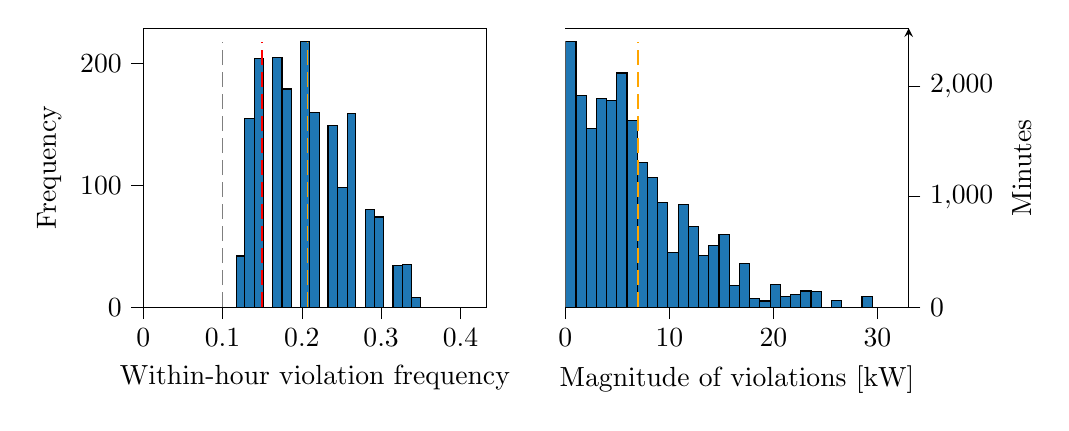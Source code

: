 % This file was created with tikzplotlib v0.10.1.
\begin{tikzpicture}

\definecolor{darkgray176}{RGB}{176,176,176}
\definecolor{lightgray204}{RGB}{204,204,204}
\definecolor{orange}{RGB}{255,165,0}
\definecolor{steelblue31119180}{RGB}{31,119,180}

\begin{groupplot}[group style={group size=2 by 1}]
\nextgroupplot[
legend cell align={left},
legend style={fill opacity=0.8, draw opacity=1, text opacity=1, draw=lightgray204},
tick align=outside,
tick pos=left,
width=0.49\textwidth,
x grid style={darkgray176},
xlabel={Within-hour violation frequency},
xmin=0, xmax=0.433,
xtick style={color=black},
y grid style={darkgray176},
ylabel={Frequency},
ymin=0, ymax=228.9,
ytick style={color=black}
]
\draw[draw=black,fill=steelblue31119180] (axis cs:0.117,0) rectangle (axis cs:0.128,42);
\draw[draw=black,fill=steelblue31119180] (axis cs:0.128,0) rectangle (axis cs:0.14,155);
\draw[draw=black,fill=steelblue31119180] (axis cs:0.14,0) rectangle (axis cs:0.152,204);
\draw[draw=black,fill=steelblue31119180] (axis cs:0.152,0) rectangle (axis cs:0.163,0);
\draw[draw=black,fill=steelblue31119180] (axis cs:0.163,0) rectangle (axis cs:0.175,205);
\draw[draw=black,fill=steelblue31119180] (axis cs:0.175,0) rectangle (axis cs:0.187,179);
\draw[draw=black,fill=steelblue31119180] (axis cs:0.187,0) rectangle (axis cs:0.198,0);
\draw[draw=black,fill=steelblue31119180] (axis cs:0.198,0) rectangle (axis cs:0.21,218);
\draw[draw=black,fill=steelblue31119180] (axis cs:0.21,0) rectangle (axis cs:0.222,160);
\draw[draw=black,fill=steelblue31119180] (axis cs:0.222,0) rectangle (axis cs:0.233,0);
\draw[draw=black,fill=steelblue31119180] (axis cs:0.233,0) rectangle (axis cs:0.245,149);
\draw[draw=black,fill=steelblue31119180] (axis cs:0.245,0) rectangle (axis cs:0.257,98);
\draw[draw=black,fill=steelblue31119180] (axis cs:0.257,0) rectangle (axis cs:0.268,159);
\draw[draw=black,fill=steelblue31119180] (axis cs:0.268,0) rectangle (axis cs:0.28,0);
\draw[draw=black,fill=steelblue31119180] (axis cs:0.28,0) rectangle (axis cs:0.292,80);
\draw[draw=black,fill=steelblue31119180] (axis cs:0.292,0) rectangle (axis cs:0.303,74);
\draw[draw=black,fill=steelblue31119180] (axis cs:0.303,0) rectangle (axis cs:0.315,0);
\draw[draw=black,fill=steelblue31119180] (axis cs:0.315,0) rectangle (axis cs:0.327,34);
\draw[draw=black,fill=steelblue31119180] (axis cs:0.327,0) rectangle (axis cs:0.338,35);
\draw[draw=black,fill=steelblue31119180] (axis cs:0.338,0) rectangle (axis cs:0.35,8);
\path [draw=orange, semithick, dash pattern=on 5.55pt off 2.4pt]
(axis cs:0.207,0)
--(axis cs:0.207,218);

\path [draw=black, draw opacity=0.5, semithick, dash pattern=on 5.55pt off 2.4pt]
(axis cs:0.1,0)
--(axis cs:0.1,218);

\path [draw=red, semithick, dash pattern=on 5.55pt off 2.4pt]
(axis cs:0.15,0)
--(axis cs:0.15,218);


\nextgroupplot[
axis y line=right,
legend cell align={left},
legend style={fill opacity=0.8, draw opacity=1, text opacity=1, draw=lightgray204},
tick align=outside,
width=0.49\textwidth,
x grid style={darkgray176},
xlabel={Magnitude of violations [kW]},
xmin=0, xmax=32.995,
xtick pos=left,
xtick style={color=black},
y grid style={darkgray176},
ylabel={Minutes},
ymin=0, ymax=2526.3,
ytick pos=right,
ytick style={color=black},
yticklabel style={anchor=west}
]
\draw[draw=black,fill=steelblue31119180] (axis cs:0.039,0) rectangle (axis cs:1.021,2406);
\draw[draw=black,fill=steelblue31119180] (axis cs:1.021,0) rectangle (axis cs:2.003,1915);
\draw[draw=black,fill=steelblue31119180] (axis cs:2.003,0) rectangle (axis cs:2.985,1618);
\draw[draw=black,fill=steelblue31119180] (axis cs:2.985,0) rectangle (axis cs:3.967,1891);
\draw[draw=black,fill=steelblue31119180] (axis cs:3.967,0) rectangle (axis cs:4.949,1873);
\draw[draw=black,fill=steelblue31119180] (axis cs:4.949,0) rectangle (axis cs:5.931,2121);
\draw[draw=black,fill=steelblue31119180] (axis cs:5.931,0) rectangle (axis cs:6.913,1687);
\draw[draw=black,fill=steelblue31119180] (axis cs:6.913,0) rectangle (axis cs:7.895,1313);
\draw[draw=black,fill=steelblue31119180] (axis cs:7.895,0) rectangle (axis cs:8.877,1174);
\draw[draw=black,fill=steelblue31119180] (axis cs:8.877,0) rectangle (axis cs:9.859,948);
\draw[draw=black,fill=steelblue31119180] (axis cs:9.859,0) rectangle (axis cs:10.841,494);
\draw[draw=black,fill=steelblue31119180] (axis cs:10.841,0) rectangle (axis cs:11.823,934);
\draw[draw=black,fill=steelblue31119180] (axis cs:11.823,0) rectangle (axis cs:12.805,733);
\draw[draw=black,fill=steelblue31119180] (axis cs:12.805,0) rectangle (axis cs:13.787,470);
\draw[draw=black,fill=steelblue31119180] (axis cs:13.787,0) rectangle (axis cs:14.769,562);
\draw[draw=black,fill=steelblue31119180] (axis cs:14.769,0) rectangle (axis cs:15.751,658);
\draw[draw=black,fill=steelblue31119180] (axis cs:15.751,0) rectangle (axis cs:16.733,196);
\draw[draw=black,fill=steelblue31119180] (axis cs:16.733,0) rectangle (axis cs:17.715,398);
\draw[draw=black,fill=steelblue31119180] (axis cs:17.715,0) rectangle (axis cs:18.697,78);
\draw[draw=black,fill=steelblue31119180] (axis cs:18.697,0) rectangle (axis cs:19.679,56);
\draw[draw=black,fill=steelblue31119180] (axis cs:19.679,0) rectangle (axis cs:20.661,209);
\draw[draw=black,fill=steelblue31119180] (axis cs:20.661,0) rectangle (axis cs:21.643,95);
\draw[draw=black,fill=steelblue31119180] (axis cs:21.643,0) rectangle (axis cs:22.625,114);
\draw[draw=black,fill=steelblue31119180] (axis cs:22.625,0) rectangle (axis cs:23.607,147);
\draw[draw=black,fill=steelblue31119180] (axis cs:23.607,0) rectangle (axis cs:24.589,145);
\draw[draw=black,fill=steelblue31119180] (axis cs:24.589,0) rectangle (axis cs:25.571,0);
\draw[draw=black,fill=steelblue31119180] (axis cs:25.571,0) rectangle (axis cs:26.553,59);
\draw[draw=black,fill=steelblue31119180] (axis cs:26.553,0) rectangle (axis cs:27.535,0);
\draw[draw=black,fill=steelblue31119180] (axis cs:27.535,0) rectangle (axis cs:28.517,0);
\draw[draw=black,fill=steelblue31119180] (axis cs:28.517,0) rectangle (axis cs:29.499,97);
\path [draw=orange, semithick, dash pattern=on 5.55pt off 2.4pt]
(axis cs:6.952,0)
--(axis cs:6.952,2406);

\end{groupplot}

\end{tikzpicture}
